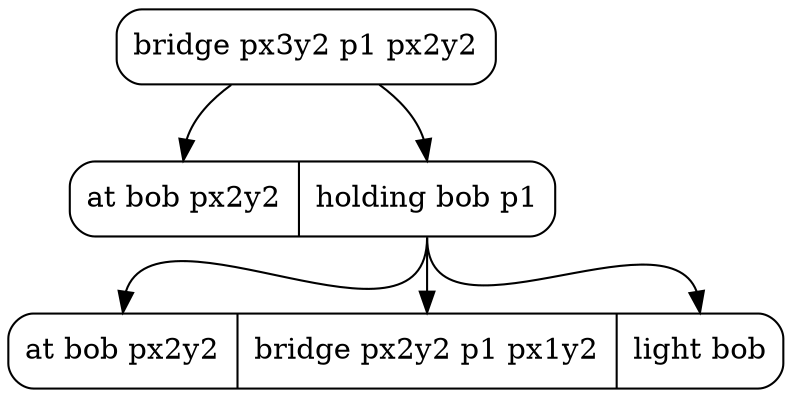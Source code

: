 digraph Tree {
	node [shape=Mrecord];
	 edge [style=solid, color=black];
struct0 [label="<bridgepx3y2p1px2y2> bridge px3y2 p1 px2y2"];
struct1 [label="<atbobpx2y2> at bob px2y2|<holdingbobp1> holding bob p1"];
struct2 [label="<atbobpx2y2> at bob px2y2|<bridgepx2y2p1px1y2> bridge px2y2 p1 px1y2|<lightbob> light bob"];
struct0:bridgepx3y2p1px2y2 -> struct1:atbobpx2y2;
struct0:bridgepx3y2p1px2y2 -> struct1:holdingbobp1;
struct1:holdingbobp1 -> struct2:atbobpx2y2;
struct1:holdingbobp1 -> struct2:bridgepx2y2p1px1y2;
struct1:holdingbobp1 -> struct2:lightbob;
}
